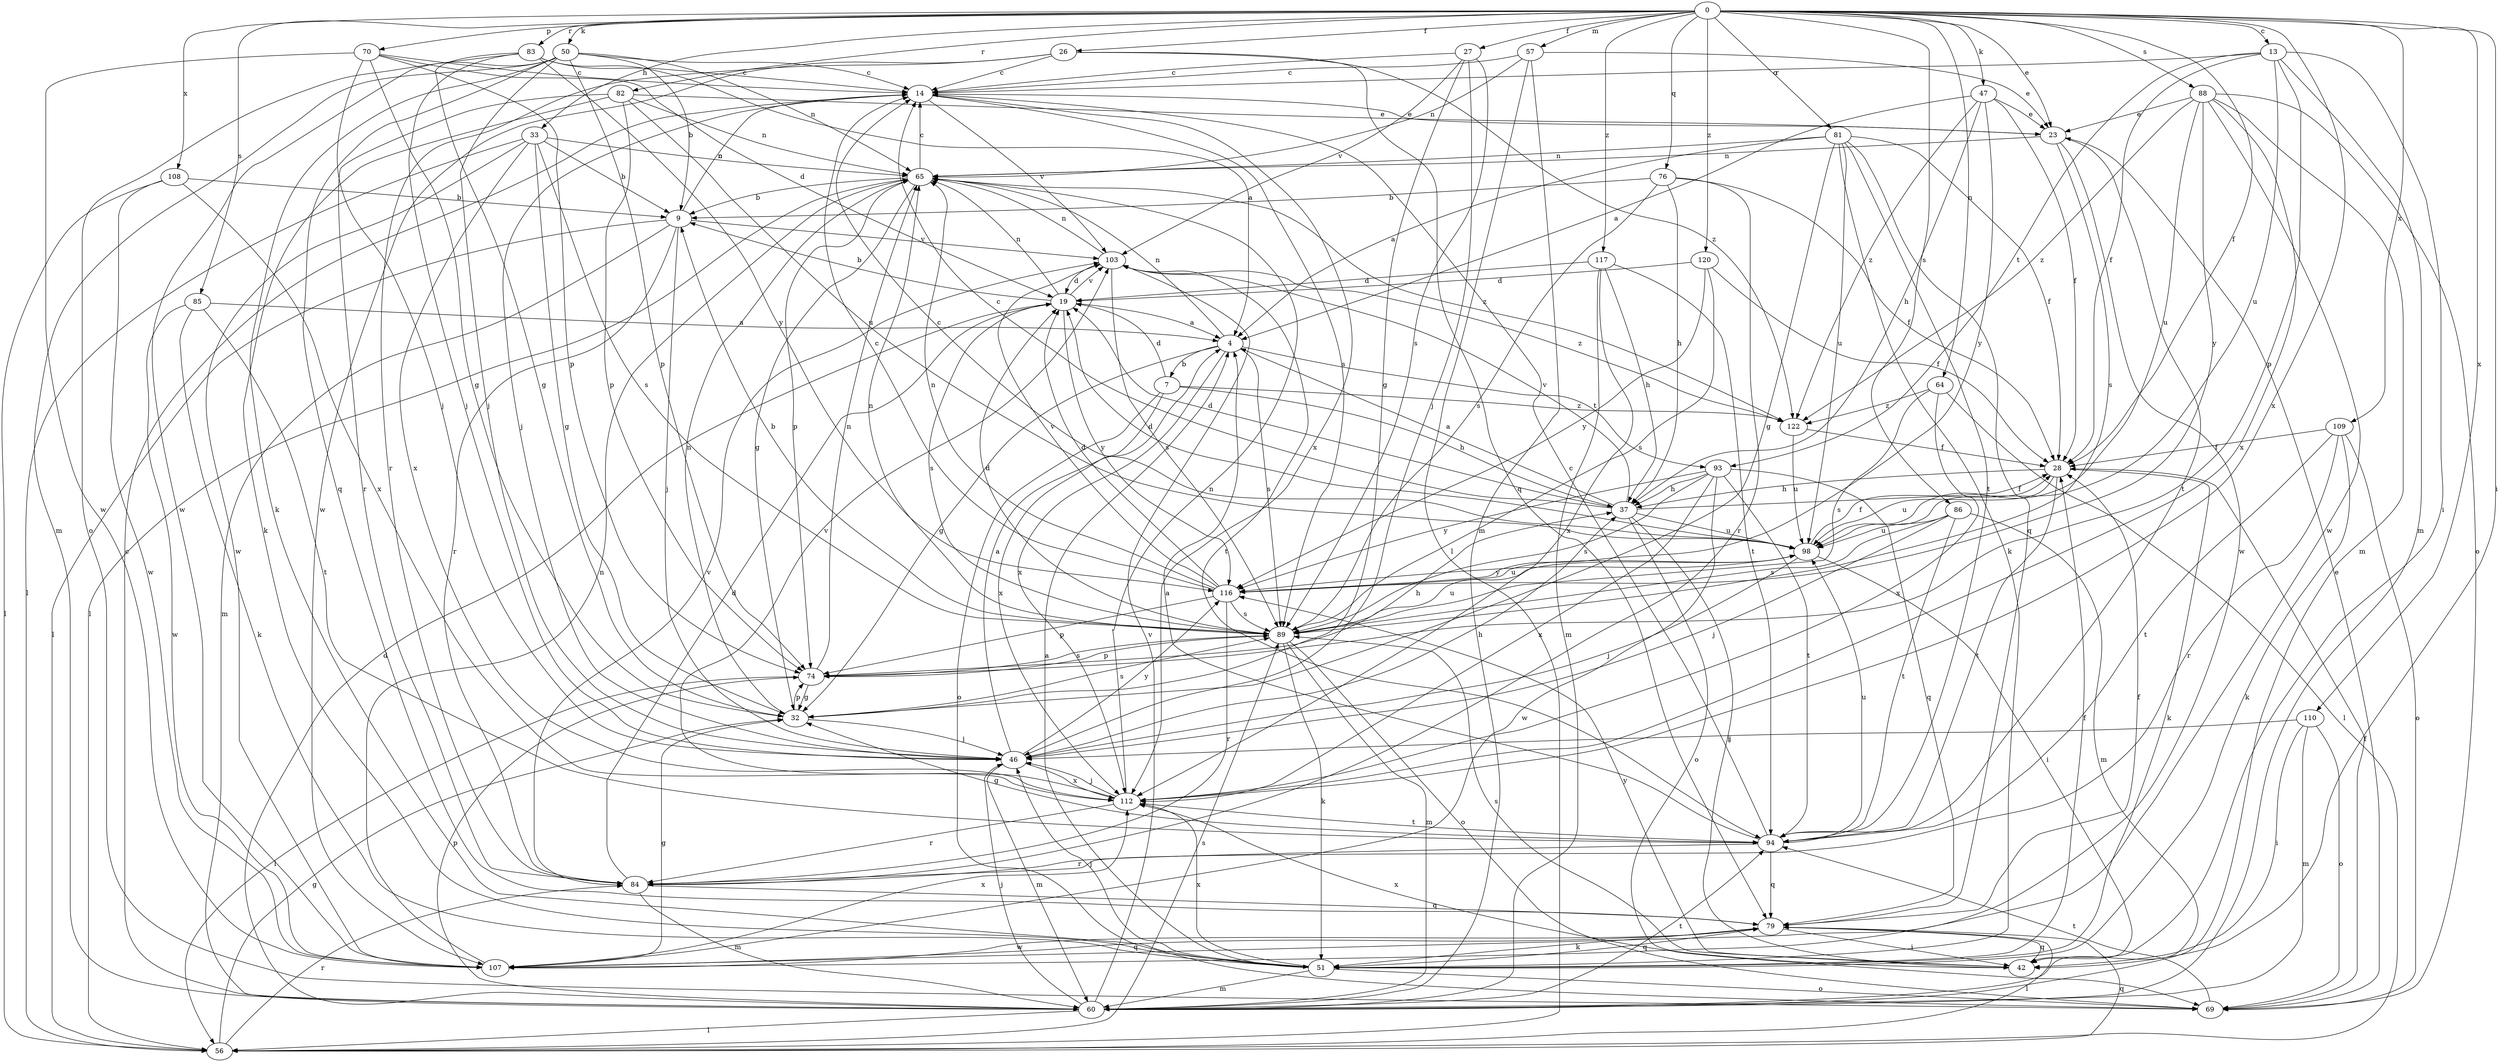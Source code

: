 strict digraph  {
0;
4;
7;
9;
13;
14;
19;
23;
26;
27;
28;
32;
33;
37;
42;
46;
47;
50;
51;
56;
57;
60;
64;
65;
69;
70;
74;
76;
79;
81;
82;
83;
84;
85;
86;
88;
89;
93;
94;
98;
103;
107;
108;
109;
110;
112;
116;
117;
120;
122;
0 -> 13  [label=c];
0 -> 23  [label=e];
0 -> 26  [label=f];
0 -> 27  [label=f];
0 -> 28  [label=f];
0 -> 33  [label=h];
0 -> 42  [label=i];
0 -> 47  [label=k];
0 -> 50  [label=k];
0 -> 57  [label=m];
0 -> 64  [label=n];
0 -> 70  [label=p];
0 -> 76  [label=q];
0 -> 81  [label=r];
0 -> 82  [label=r];
0 -> 83  [label=r];
0 -> 85  [label=s];
0 -> 86  [label=s];
0 -> 88  [label=s];
0 -> 108  [label=x];
0 -> 109  [label=x];
0 -> 110  [label=x];
0 -> 112  [label=x];
0 -> 117  [label=z];
0 -> 120  [label=z];
4 -> 7  [label=b];
4 -> 32  [label=g];
4 -> 65  [label=n];
4 -> 89  [label=s];
4 -> 93  [label=t];
4 -> 112  [label=x];
7 -> 19  [label=d];
7 -> 37  [label=h];
7 -> 69  [label=o];
7 -> 112  [label=x];
7 -> 122  [label=z];
9 -> 14  [label=c];
9 -> 46  [label=j];
9 -> 56  [label=l];
9 -> 60  [label=m];
9 -> 84  [label=r];
9 -> 103  [label=v];
13 -> 14  [label=c];
13 -> 28  [label=f];
13 -> 42  [label=i];
13 -> 60  [label=m];
13 -> 74  [label=p];
13 -> 93  [label=t];
13 -> 98  [label=u];
14 -> 23  [label=e];
14 -> 46  [label=j];
14 -> 89  [label=s];
14 -> 103  [label=v];
14 -> 112  [label=x];
19 -> 4  [label=a];
19 -> 9  [label=b];
19 -> 65  [label=n];
19 -> 89  [label=s];
19 -> 103  [label=v];
19 -> 116  [label=y];
23 -> 65  [label=n];
23 -> 89  [label=s];
23 -> 94  [label=t];
23 -> 107  [label=w];
26 -> 14  [label=c];
26 -> 79  [label=q];
26 -> 84  [label=r];
26 -> 107  [label=w];
26 -> 122  [label=z];
27 -> 14  [label=c];
27 -> 32  [label=g];
27 -> 46  [label=j];
27 -> 89  [label=s];
27 -> 103  [label=v];
28 -> 37  [label=h];
28 -> 51  [label=k];
28 -> 94  [label=t];
28 -> 98  [label=u];
32 -> 46  [label=j];
32 -> 65  [label=n];
32 -> 74  [label=p];
32 -> 89  [label=s];
33 -> 9  [label=b];
33 -> 32  [label=g];
33 -> 56  [label=l];
33 -> 65  [label=n];
33 -> 89  [label=s];
33 -> 107  [label=w];
33 -> 112  [label=x];
37 -> 4  [label=a];
37 -> 14  [label=c];
37 -> 19  [label=d];
37 -> 28  [label=f];
37 -> 42  [label=i];
37 -> 69  [label=o];
37 -> 98  [label=u];
37 -> 103  [label=v];
42 -> 79  [label=q];
42 -> 89  [label=s];
42 -> 112  [label=x];
42 -> 116  [label=y];
46 -> 4  [label=a];
46 -> 37  [label=h];
46 -> 60  [label=m];
46 -> 112  [label=x];
46 -> 116  [label=y];
47 -> 4  [label=a];
47 -> 23  [label=e];
47 -> 28  [label=f];
47 -> 37  [label=h];
47 -> 116  [label=y];
47 -> 122  [label=z];
50 -> 9  [label=b];
50 -> 14  [label=c];
50 -> 46  [label=j];
50 -> 51  [label=k];
50 -> 60  [label=m];
50 -> 65  [label=n];
50 -> 74  [label=p];
50 -> 79  [label=q];
50 -> 107  [label=w];
51 -> 4  [label=a];
51 -> 28  [label=f];
51 -> 46  [label=j];
51 -> 60  [label=m];
51 -> 69  [label=o];
51 -> 79  [label=q];
51 -> 112  [label=x];
56 -> 32  [label=g];
56 -> 79  [label=q];
56 -> 84  [label=r];
56 -> 89  [label=s];
57 -> 14  [label=c];
57 -> 23  [label=e];
57 -> 56  [label=l];
57 -> 60  [label=m];
57 -> 65  [label=n];
60 -> 14  [label=c];
60 -> 19  [label=d];
60 -> 46  [label=j];
60 -> 56  [label=l];
60 -> 74  [label=p];
60 -> 94  [label=t];
60 -> 103  [label=v];
64 -> 56  [label=l];
64 -> 89  [label=s];
64 -> 112  [label=x];
64 -> 122  [label=z];
65 -> 9  [label=b];
65 -> 14  [label=c];
65 -> 32  [label=g];
65 -> 56  [label=l];
65 -> 74  [label=p];
65 -> 122  [label=z];
69 -> 23  [label=e];
69 -> 28  [label=f];
69 -> 94  [label=t];
70 -> 14  [label=c];
70 -> 19  [label=d];
70 -> 32  [label=g];
70 -> 46  [label=j];
70 -> 74  [label=p];
70 -> 107  [label=w];
74 -> 32  [label=g];
74 -> 37  [label=h];
74 -> 56  [label=l];
74 -> 65  [label=n];
74 -> 89  [label=s];
76 -> 9  [label=b];
76 -> 28  [label=f];
76 -> 37  [label=h];
76 -> 84  [label=r];
76 -> 89  [label=s];
79 -> 28  [label=f];
79 -> 42  [label=i];
79 -> 51  [label=k];
79 -> 56  [label=l];
79 -> 107  [label=w];
81 -> 4  [label=a];
81 -> 28  [label=f];
81 -> 32  [label=g];
81 -> 51  [label=k];
81 -> 65  [label=n];
81 -> 79  [label=q];
81 -> 94  [label=t];
81 -> 98  [label=u];
82 -> 23  [label=e];
82 -> 51  [label=k];
82 -> 65  [label=n];
82 -> 74  [label=p];
82 -> 84  [label=r];
82 -> 98  [label=u];
83 -> 4  [label=a];
83 -> 14  [label=c];
83 -> 32  [label=g];
83 -> 46  [label=j];
83 -> 69  [label=o];
83 -> 116  [label=y];
84 -> 19  [label=d];
84 -> 60  [label=m];
84 -> 79  [label=q];
84 -> 103  [label=v];
85 -> 4  [label=a];
85 -> 51  [label=k];
85 -> 94  [label=t];
85 -> 107  [label=w];
86 -> 46  [label=j];
86 -> 60  [label=m];
86 -> 89  [label=s];
86 -> 94  [label=t];
86 -> 98  [label=u];
88 -> 23  [label=e];
88 -> 60  [label=m];
88 -> 69  [label=o];
88 -> 98  [label=u];
88 -> 107  [label=w];
88 -> 112  [label=x];
88 -> 116  [label=y];
88 -> 122  [label=z];
89 -> 9  [label=b];
89 -> 19  [label=d];
89 -> 51  [label=k];
89 -> 60  [label=m];
89 -> 65  [label=n];
89 -> 69  [label=o];
89 -> 74  [label=p];
89 -> 98  [label=u];
93 -> 37  [label=h];
93 -> 79  [label=q];
93 -> 89  [label=s];
93 -> 94  [label=t];
93 -> 107  [label=w];
93 -> 112  [label=x];
93 -> 116  [label=y];
94 -> 4  [label=a];
94 -> 14  [label=c];
94 -> 32  [label=g];
94 -> 79  [label=q];
94 -> 84  [label=r];
94 -> 98  [label=u];
98 -> 14  [label=c];
98 -> 19  [label=d];
98 -> 28  [label=f];
98 -> 42  [label=i];
98 -> 46  [label=j];
98 -> 116  [label=y];
103 -> 19  [label=d];
103 -> 65  [label=n];
103 -> 89  [label=s];
103 -> 94  [label=t];
103 -> 122  [label=z];
107 -> 32  [label=g];
107 -> 65  [label=n];
107 -> 79  [label=q];
107 -> 112  [label=x];
108 -> 9  [label=b];
108 -> 56  [label=l];
108 -> 107  [label=w];
108 -> 112  [label=x];
109 -> 28  [label=f];
109 -> 51  [label=k];
109 -> 69  [label=o];
109 -> 84  [label=r];
109 -> 94  [label=t];
110 -> 42  [label=i];
110 -> 46  [label=j];
110 -> 60  [label=m];
110 -> 69  [label=o];
112 -> 46  [label=j];
112 -> 65  [label=n];
112 -> 84  [label=r];
112 -> 94  [label=t];
112 -> 103  [label=v];
116 -> 14  [label=c];
116 -> 19  [label=d];
116 -> 65  [label=n];
116 -> 74  [label=p];
116 -> 84  [label=r];
116 -> 89  [label=s];
116 -> 98  [label=u];
116 -> 103  [label=v];
117 -> 19  [label=d];
117 -> 37  [label=h];
117 -> 60  [label=m];
117 -> 94  [label=t];
117 -> 112  [label=x];
120 -> 19  [label=d];
120 -> 28  [label=f];
120 -> 89  [label=s];
120 -> 116  [label=y];
122 -> 28  [label=f];
122 -> 98  [label=u];
}

